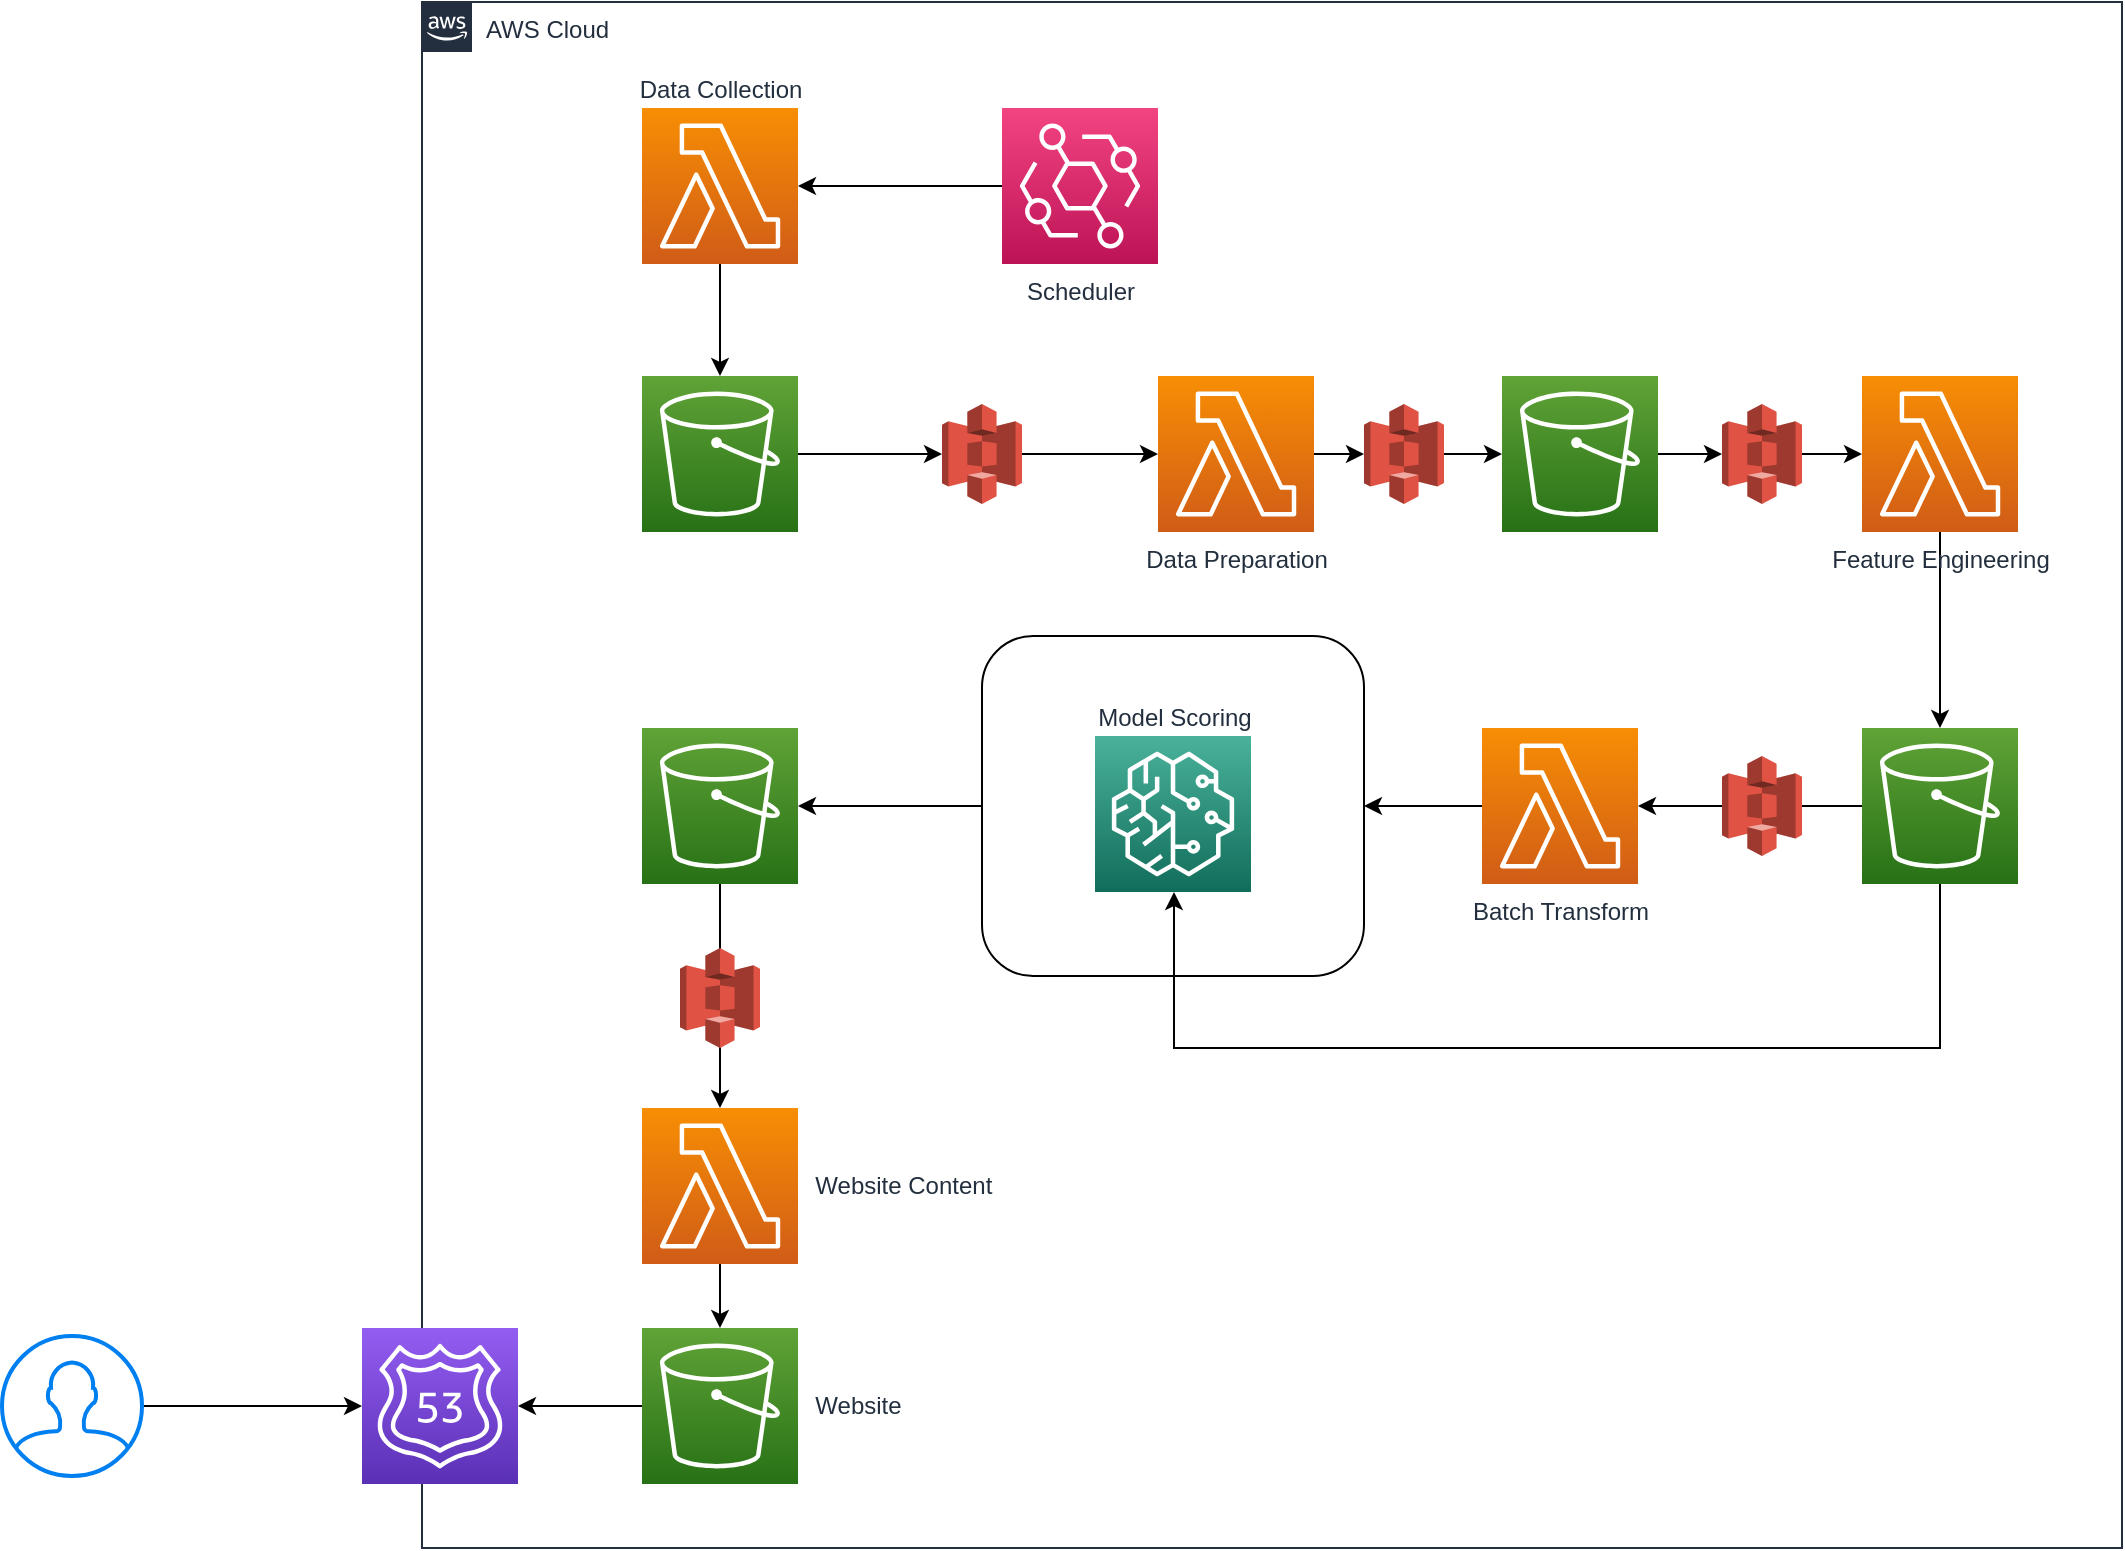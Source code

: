 <mxfile version="14.1.8" type="device" pages="2"><diagram id="AndCEtc-XkkHS8TxztBW" name="Page-1"><mxGraphModel dx="1408" dy="825" grid="0" gridSize="10" guides="1" tooltips="1" connect="1" arrows="1" fold="1" page="0" pageScale="1" pageWidth="1169" pageHeight="827" math="0" shadow="0"><root><mxCell id="0"/><mxCell id="1" parent="0"/><mxCell id="-f6N1EhabMwYXkm61mw2-30" style="edgeStyle=orthogonalEdgeStyle;rounded=0;orthogonalLoop=1;jettySize=auto;html=1;" parent="1" source="-f6N1EhabMwYXkm61mw2-20" target="-f6N1EhabMwYXkm61mw2-29" edge="1"><mxGeometry relative="1" as="geometry"/></mxCell><mxCell id="-f6N1EhabMwYXkm61mw2-20" value="" style="rounded=1;whiteSpace=wrap;html=1;fillColor=none;" parent="1" vertex="1"><mxGeometry x="580" y="354" width="191" height="170" as="geometry"/></mxCell><mxCell id="-f6N1EhabMwYXkm61mw2-5" style="edgeStyle=orthogonalEdgeStyle;rounded=0;orthogonalLoop=1;jettySize=auto;html=1;" parent="1" source="-f6N1EhabMwYXkm61mw2-1" target="-f6N1EhabMwYXkm61mw2-4" edge="1"><mxGeometry relative="1" as="geometry"/></mxCell><mxCell id="-f6N1EhabMwYXkm61mw2-1" value="Data Collection" style="outlineConnect=0;fontColor=#232F3E;gradientColor=#F78E04;gradientDirection=north;fillColor=#D05C17;strokeColor=#ffffff;dashed=0;verticalLabelPosition=top;verticalAlign=bottom;align=center;html=1;fontSize=12;fontStyle=0;aspect=fixed;shape=mxgraph.aws4.resourceIcon;resIcon=mxgraph.aws4.lambda;labelPosition=center;" parent="1" vertex="1"><mxGeometry x="410" y="90" width="78" height="78" as="geometry"/></mxCell><mxCell id="-f6N1EhabMwYXkm61mw2-3" style="edgeStyle=orthogonalEdgeStyle;rounded=0;orthogonalLoop=1;jettySize=auto;html=1;" parent="1" source="-f6N1EhabMwYXkm61mw2-2" target="-f6N1EhabMwYXkm61mw2-1" edge="1"><mxGeometry relative="1" as="geometry"/></mxCell><mxCell id="-f6N1EhabMwYXkm61mw2-2" value="Scheduler" style="outlineConnect=0;fontColor=#232F3E;gradientColor=#F34482;gradientDirection=north;fillColor=#BC1356;strokeColor=#ffffff;dashed=0;verticalLabelPosition=bottom;verticalAlign=top;align=center;html=1;fontSize=12;fontStyle=0;aspect=fixed;shape=mxgraph.aws4.resourceIcon;resIcon=mxgraph.aws4.eventbridge;" parent="1" vertex="1"><mxGeometry x="590" y="90" width="78" height="78" as="geometry"/></mxCell><mxCell id="-f6N1EhabMwYXkm61mw2-8" style="edgeStyle=orthogonalEdgeStyle;rounded=0;orthogonalLoop=1;jettySize=auto;html=1;entryX=0;entryY=0.5;entryDx=0;entryDy=0;entryPerimeter=0;" parent="1" source="-f6N1EhabMwYXkm61mw2-4" target="-f6N1EhabMwYXkm61mw2-7" edge="1"><mxGeometry relative="1" as="geometry"/></mxCell><mxCell id="-f6N1EhabMwYXkm61mw2-4" value="" style="outlineConnect=0;fontColor=#232F3E;gradientColor=#60A337;gradientDirection=north;fillColor=#277116;strokeColor=#ffffff;dashed=0;verticalLabelPosition=bottom;verticalAlign=top;align=center;html=1;fontSize=12;fontStyle=0;aspect=fixed;shape=mxgraph.aws4.resourceIcon;resIcon=mxgraph.aws4.s3;" parent="1" vertex="1"><mxGeometry x="410" y="224" width="78" height="78" as="geometry"/></mxCell><mxCell id="-f6N1EhabMwYXkm61mw2-11" style="edgeStyle=orthogonalEdgeStyle;rounded=0;orthogonalLoop=1;jettySize=auto;html=1;" parent="1" source="-f6N1EhabMwYXkm61mw2-21" target="-f6N1EhabMwYXkm61mw2-10" edge="1"><mxGeometry relative="1" as="geometry"/></mxCell><mxCell id="-f6N1EhabMwYXkm61mw2-6" value="Data Preparation" style="outlineConnect=0;fontColor=#232F3E;gradientColor=#F78E04;gradientDirection=north;fillColor=#D05C17;strokeColor=#ffffff;dashed=0;verticalLabelPosition=bottom;verticalAlign=top;align=center;html=1;fontSize=12;fontStyle=0;aspect=fixed;shape=mxgraph.aws4.resourceIcon;resIcon=mxgraph.aws4.lambda;" parent="1" vertex="1"><mxGeometry x="668" y="224" width="78" height="78" as="geometry"/></mxCell><mxCell id="-f6N1EhabMwYXkm61mw2-9" style="edgeStyle=orthogonalEdgeStyle;rounded=0;orthogonalLoop=1;jettySize=auto;html=1;" parent="1" source="-f6N1EhabMwYXkm61mw2-7" target="-f6N1EhabMwYXkm61mw2-6" edge="1"><mxGeometry relative="1" as="geometry"/></mxCell><mxCell id="-f6N1EhabMwYXkm61mw2-7" value="" style="outlineConnect=0;dashed=0;verticalLabelPosition=bottom;verticalAlign=top;align=center;html=1;shape=mxgraph.aws3.s3;fillColor=#E05243;gradientColor=none;" parent="1" vertex="1"><mxGeometry x="560" y="238" width="40" height="50" as="geometry"/></mxCell><mxCell id="-f6N1EhabMwYXkm61mw2-13" style="edgeStyle=orthogonalEdgeStyle;rounded=0;orthogonalLoop=1;jettySize=auto;html=1;" parent="1" source="-f6N1EhabMwYXkm61mw2-23" target="-f6N1EhabMwYXkm61mw2-12" edge="1"><mxGeometry relative="1" as="geometry"/></mxCell><mxCell id="-f6N1EhabMwYXkm61mw2-10" value="" style="outlineConnect=0;fontColor=#232F3E;gradientColor=#60A337;gradientDirection=north;fillColor=#277116;strokeColor=#ffffff;dashed=0;verticalLabelPosition=bottom;verticalAlign=top;align=center;html=1;fontSize=12;fontStyle=0;aspect=fixed;shape=mxgraph.aws4.resourceIcon;resIcon=mxgraph.aws4.s3;" parent="1" vertex="1"><mxGeometry x="840" y="224" width="78" height="78" as="geometry"/></mxCell><mxCell id="-f6N1EhabMwYXkm61mw2-15" style="edgeStyle=orthogonalEdgeStyle;rounded=0;orthogonalLoop=1;jettySize=auto;html=1;" parent="1" source="-f6N1EhabMwYXkm61mw2-12" target="-f6N1EhabMwYXkm61mw2-14" edge="1"><mxGeometry relative="1" as="geometry"/></mxCell><mxCell id="-f6N1EhabMwYXkm61mw2-12" value="Feature Engineering" style="outlineConnect=0;fontColor=#232F3E;gradientColor=#F78E04;gradientDirection=north;fillColor=#D05C17;strokeColor=#ffffff;dashed=0;verticalLabelPosition=bottom;verticalAlign=top;align=center;html=1;fontSize=12;fontStyle=0;aspect=fixed;shape=mxgraph.aws4.resourceIcon;resIcon=mxgraph.aws4.lambda;" parent="1" vertex="1"><mxGeometry x="1020" y="224" width="78" height="78" as="geometry"/></mxCell><mxCell id="-f6N1EhabMwYXkm61mw2-17" style="edgeStyle=orthogonalEdgeStyle;rounded=0;orthogonalLoop=1;jettySize=auto;html=1;" parent="1" source="-f6N1EhabMwYXkm61mw2-14" target="-f6N1EhabMwYXkm61mw2-16" edge="1"><mxGeometry relative="1" as="geometry"/></mxCell><mxCell id="-f6N1EhabMwYXkm61mw2-28" style="edgeStyle=orthogonalEdgeStyle;rounded=0;orthogonalLoop=1;jettySize=auto;html=1;" parent="1" source="-f6N1EhabMwYXkm61mw2-14" target="-f6N1EhabMwYXkm61mw2-18" edge="1"><mxGeometry relative="1" as="geometry"><Array as="points"><mxPoint x="1059" y="560"/><mxPoint x="676" y="560"/></Array></mxGeometry></mxCell><mxCell id="-f6N1EhabMwYXkm61mw2-14" value="" style="outlineConnect=0;fontColor=#232F3E;gradientColor=#60A337;gradientDirection=north;fillColor=#277116;strokeColor=#ffffff;dashed=0;verticalLabelPosition=bottom;verticalAlign=top;align=center;html=1;fontSize=12;fontStyle=0;aspect=fixed;shape=mxgraph.aws4.resourceIcon;resIcon=mxgraph.aws4.s3;" parent="1" vertex="1"><mxGeometry x="1020" y="400" width="78" height="78" as="geometry"/></mxCell><mxCell id="-f6N1EhabMwYXkm61mw2-26" style="edgeStyle=orthogonalEdgeStyle;rounded=0;orthogonalLoop=1;jettySize=auto;html=1;entryX=1;entryY=0.5;entryDx=0;entryDy=0;" parent="1" source="-f6N1EhabMwYXkm61mw2-16" target="-f6N1EhabMwYXkm61mw2-20" edge="1"><mxGeometry relative="1" as="geometry"/></mxCell><mxCell id="-f6N1EhabMwYXkm61mw2-16" value="Batch Transform" style="outlineConnect=0;fontColor=#232F3E;gradientColor=#F78E04;gradientDirection=north;fillColor=#D05C17;strokeColor=#ffffff;dashed=0;verticalLabelPosition=bottom;verticalAlign=top;align=center;html=1;fontSize=12;fontStyle=0;aspect=fixed;shape=mxgraph.aws4.resourceIcon;resIcon=mxgraph.aws4.lambda;" parent="1" vertex="1"><mxGeometry x="830" y="400" width="78" height="78" as="geometry"/></mxCell><mxCell id="-f6N1EhabMwYXkm61mw2-18" value="Model Scoring" style="outlineConnect=0;fontColor=#232F3E;gradientColor=#4AB29A;gradientDirection=north;fillColor=#116D5B;strokeColor=#ffffff;dashed=0;verticalLabelPosition=top;verticalAlign=bottom;align=center;html=1;fontSize=12;fontStyle=0;aspect=fixed;shape=mxgraph.aws4.resourceIcon;resIcon=mxgraph.aws4.sagemaker;labelPosition=center;" parent="1" vertex="1"><mxGeometry x="636.5" y="404" width="78" height="78" as="geometry"/></mxCell><mxCell id="-f6N1EhabMwYXkm61mw2-21" value="" style="outlineConnect=0;dashed=0;verticalLabelPosition=bottom;verticalAlign=top;align=center;html=1;shape=mxgraph.aws3.s3;fillColor=#E05243;gradientColor=none;" parent="1" vertex="1"><mxGeometry x="771" y="238" width="40" height="50" as="geometry"/></mxCell><mxCell id="-f6N1EhabMwYXkm61mw2-22" style="edgeStyle=orthogonalEdgeStyle;rounded=0;orthogonalLoop=1;jettySize=auto;html=1;" parent="1" source="-f6N1EhabMwYXkm61mw2-6" target="-f6N1EhabMwYXkm61mw2-21" edge="1"><mxGeometry relative="1" as="geometry"><mxPoint x="746" y="263" as="sourcePoint"/><mxPoint x="840" y="263" as="targetPoint"/></mxGeometry></mxCell><mxCell id="-f6N1EhabMwYXkm61mw2-23" value="" style="outlineConnect=0;dashed=0;verticalLabelPosition=bottom;verticalAlign=top;align=center;html=1;shape=mxgraph.aws3.s3;fillColor=#E05243;gradientColor=none;" parent="1" vertex="1"><mxGeometry x="950" y="238" width="40" height="50" as="geometry"/></mxCell><mxCell id="-f6N1EhabMwYXkm61mw2-24" style="edgeStyle=orthogonalEdgeStyle;rounded=0;orthogonalLoop=1;jettySize=auto;html=1;" parent="1" source="-f6N1EhabMwYXkm61mw2-10" target="-f6N1EhabMwYXkm61mw2-23" edge="1"><mxGeometry relative="1" as="geometry"><mxPoint x="918" y="263" as="sourcePoint"/><mxPoint x="1020" y="263" as="targetPoint"/></mxGeometry></mxCell><mxCell id="-f6N1EhabMwYXkm61mw2-25" value="" style="outlineConnect=0;dashed=0;verticalLabelPosition=bottom;verticalAlign=top;align=center;html=1;shape=mxgraph.aws3.s3;fillColor=#E05243;gradientColor=none;" parent="1" vertex="1"><mxGeometry x="950" y="414" width="40" height="50" as="geometry"/></mxCell><mxCell id="-f6N1EhabMwYXkm61mw2-32" style="edgeStyle=orthogonalEdgeStyle;rounded=0;orthogonalLoop=1;jettySize=auto;html=1;" parent="1" source="-f6N1EhabMwYXkm61mw2-29" target="-f6N1EhabMwYXkm61mw2-31" edge="1"><mxGeometry relative="1" as="geometry"/></mxCell><mxCell id="-f6N1EhabMwYXkm61mw2-29" value="" style="outlineConnect=0;fontColor=#232F3E;gradientColor=#60A337;gradientDirection=north;fillColor=#277116;strokeColor=#ffffff;dashed=0;verticalLabelPosition=bottom;verticalAlign=top;align=center;html=1;fontSize=12;fontStyle=0;aspect=fixed;shape=mxgraph.aws4.resourceIcon;resIcon=mxgraph.aws4.s3;" parent="1" vertex="1"><mxGeometry x="410" y="400" width="78" height="78" as="geometry"/></mxCell><mxCell id="-f6N1EhabMwYXkm61mw2-34" style="edgeStyle=orthogonalEdgeStyle;rounded=0;orthogonalLoop=1;jettySize=auto;html=1;" parent="1" source="-f6N1EhabMwYXkm61mw2-31" target="-f6N1EhabMwYXkm61mw2-33" edge="1"><mxGeometry relative="1" as="geometry"/></mxCell><mxCell id="-f6N1EhabMwYXkm61mw2-31" value="&amp;nbsp; Website Content" style="outlineConnect=0;fontColor=#232F3E;gradientColor=#F78E04;gradientDirection=north;fillColor=#D05C17;strokeColor=#ffffff;dashed=0;verticalLabelPosition=middle;verticalAlign=middle;align=left;html=1;fontSize=12;fontStyle=0;aspect=fixed;shape=mxgraph.aws4.resourceIcon;resIcon=mxgraph.aws4.lambda;labelPosition=right;" parent="1" vertex="1"><mxGeometry x="410" y="590" width="78" height="78" as="geometry"/></mxCell><mxCell id="-f6N1EhabMwYXkm61mw2-37" style="edgeStyle=orthogonalEdgeStyle;rounded=0;orthogonalLoop=1;jettySize=auto;html=1;" parent="1" source="-f6N1EhabMwYXkm61mw2-33" target="-f6N1EhabMwYXkm61mw2-36" edge="1"><mxGeometry relative="1" as="geometry"/></mxCell><mxCell id="-f6N1EhabMwYXkm61mw2-33" value="&amp;nbsp; Website" style="outlineConnect=0;fontColor=#232F3E;gradientColor=#60A337;gradientDirection=north;fillColor=#277116;strokeColor=#ffffff;dashed=0;verticalLabelPosition=middle;verticalAlign=middle;align=left;html=1;fontSize=12;fontStyle=0;aspect=fixed;shape=mxgraph.aws4.resourceIcon;resIcon=mxgraph.aws4.s3;labelPosition=right;" parent="1" vertex="1"><mxGeometry x="410" y="700" width="78" height="78" as="geometry"/></mxCell><mxCell id="-f6N1EhabMwYXkm61mw2-35" value="" style="outlineConnect=0;dashed=0;verticalLabelPosition=bottom;verticalAlign=top;align=center;html=1;shape=mxgraph.aws3.s3;fillColor=#E05243;gradientColor=none;" parent="1" vertex="1"><mxGeometry x="429" y="510" width="40" height="50" as="geometry"/></mxCell><mxCell id="-f6N1EhabMwYXkm61mw2-38" value="AWS Cloud" style="points=[[0,0],[0.25,0],[0.5,0],[0.75,0],[1,0],[1,0.25],[1,0.5],[1,0.75],[1,1],[0.75,1],[0.5,1],[0.25,1],[0,1],[0,0.75],[0,0.5],[0,0.25]];outlineConnect=0;gradientColor=none;html=1;whiteSpace=wrap;fontSize=12;fontStyle=0;shape=mxgraph.aws4.group;grIcon=mxgraph.aws4.group_aws_cloud_alt;strokeColor=#232F3E;fillColor=none;verticalAlign=top;align=left;spacingLeft=30;fontColor=#232F3E;dashed=0;" parent="1" vertex="1"><mxGeometry x="300" y="37" width="850" height="773" as="geometry"/></mxCell><mxCell id="-f6N1EhabMwYXkm61mw2-36" value="" style="outlineConnect=0;fontColor=#232F3E;gradientColor=#945DF2;gradientDirection=north;fillColor=#5A30B5;strokeColor=#ffffff;dashed=0;verticalLabelPosition=bottom;verticalAlign=top;align=center;html=1;fontSize=12;fontStyle=0;aspect=fixed;shape=mxgraph.aws4.resourceIcon;resIcon=mxgraph.aws4.route_53;" parent="1" vertex="1"><mxGeometry x="270" y="700" width="78" height="78" as="geometry"/></mxCell><mxCell id="-f6N1EhabMwYXkm61mw2-40" style="edgeStyle=orthogonalEdgeStyle;rounded=0;orthogonalLoop=1;jettySize=auto;html=1;" parent="1" source="-f6N1EhabMwYXkm61mw2-39" target="-f6N1EhabMwYXkm61mw2-36" edge="1"><mxGeometry relative="1" as="geometry"/></mxCell><mxCell id="-f6N1EhabMwYXkm61mw2-39" value="" style="html=1;verticalLabelPosition=bottom;align=center;labelBackgroundColor=#ffffff;verticalAlign=top;strokeWidth=2;strokeColor=#0080F0;shadow=0;dashed=0;shape=mxgraph.ios7.icons.user;fillColor=none;" parent="1" vertex="1"><mxGeometry x="90" y="704" width="70" height="70" as="geometry"/></mxCell></root></mxGraphModel></diagram><diagram id="xqrAYjUb793Ujj65qhbk" name="Page-2"><mxGraphModel dx="1656" dy="971" grid="0" gridSize="10" guides="1" tooltips="1" connect="1" arrows="1" fold="1" page="0" pageScale="1" pageWidth="1169" pageHeight="827" math="0" shadow="0"><root><mxCell id="C5DSkljndqpFyrGKBLaX-0"/><mxCell id="C5DSkljndqpFyrGKBLaX-1" parent="C5DSkljndqpFyrGKBLaX-0"/><mxCell id="C5DSkljndqpFyrGKBLaX-4" style="edgeStyle=orthogonalEdgeStyle;rounded=0;orthogonalLoop=1;jettySize=auto;html=1;fontSize=19;exitX=0.5;exitY=0;exitDx=0;exitDy=0;" edge="1" parent="C5DSkljndqpFyrGKBLaX-1" source="C5DSkljndqpFyrGKBLaX-6" target="C5DSkljndqpFyrGKBLaX-3"><mxGeometry relative="1" as="geometry"><mxPoint x="555" y="400" as="sourcePoint"/></mxGeometry></mxCell><mxCell id="C5DSkljndqpFyrGKBLaX-3" value="dropout" style="rounded=1;whiteSpace=wrap;html=1;fontSize=19;" vertex="1" parent="C5DSkljndqpFyrGKBLaX-1"><mxGeometry x="395" y="260" width="120" height="60" as="geometry"/></mxCell><mxCell id="C5DSkljndqpFyrGKBLaX-5" value="lstm" style="rounded=1;whiteSpace=wrap;html=1;fontSize=19;" vertex="1" parent="C5DSkljndqpFyrGKBLaX-1"><mxGeometry x="595" y="380" width="120" height="60" as="geometry"/></mxCell><mxCell id="C5DSkljndqpFyrGKBLaX-6" value="f1" style="rounded=1;whiteSpace=wrap;html=1;fontSize=19;" vertex="1" parent="C5DSkljndqpFyrGKBLaX-1"><mxGeometry x="395" y="380" width="120" height="60" as="geometry"/></mxCell><mxCell id="C5DSkljndqpFyrGKBLaX-82" style="edgeStyle=orthogonalEdgeStyle;rounded=0;orthogonalLoop=1;jettySize=auto;html=1;entryX=0.462;entryY=1;entryDx=0;entryDy=0;entryPerimeter=0;fontSize=10;" edge="1" parent="C5DSkljndqpFyrGKBLaX-1" source="C5DSkljndqpFyrGKBLaX-7" target="C5DSkljndqpFyrGKBLaX-77"><mxGeometry relative="1" as="geometry"/></mxCell><mxCell id="C5DSkljndqpFyrGKBLaX-7" value="f2" style="rounded=1;whiteSpace=wrap;html=1;fontSize=19;" vertex="1" parent="C5DSkljndqpFyrGKBLaX-1"><mxGeometry x="595" y="150" width="120" height="60" as="geometry"/></mxCell><mxCell id="C5DSkljndqpFyrGKBLaX-8" value="" style="endArrow=classic;html=1;fontSize=19;exitX=0.5;exitY=0;exitDx=0;exitDy=0;entryX=0.33;entryY=1.002;entryDx=0;entryDy=0;entryPerimeter=0;" edge="1" parent="C5DSkljndqpFyrGKBLaX-1" source="C5DSkljndqpFyrGKBLaX-3" target="C5DSkljndqpFyrGKBLaX-7"><mxGeometry width="50" height="50" relative="1" as="geometry"><mxPoint x="470" y="260" as="sourcePoint"/><mxPoint x="520" y="210" as="targetPoint"/></mxGeometry></mxCell><mxCell id="C5DSkljndqpFyrGKBLaX-9" value="" style="endArrow=classic;html=1;fontSize=19;exitX=0.5;exitY=0;exitDx=0;exitDy=0;entryX=0.5;entryY=1;entryDx=0;entryDy=0;" edge="1" parent="C5DSkljndqpFyrGKBLaX-1" source="C5DSkljndqpFyrGKBLaX-5" target="C5DSkljndqpFyrGKBLaX-7"><mxGeometry width="50" height="50" relative="1" as="geometry"><mxPoint x="480" y="290" as="sourcePoint"/><mxPoint x="600" y="170" as="targetPoint"/></mxGeometry></mxCell><mxCell id="C5DSkljndqpFyrGKBLaX-10" value="weekday&lt;br style=&quot;font-size: 10px;&quot;&gt;variables" style="shape=table;html=1;whiteSpace=wrap;startSize=30;container=1;collapsible=0;childLayout=tableLayout;fontStyle=0;align=center;fontSize=10;" vertex="1" parent="C5DSkljndqpFyrGKBLaX-1"><mxGeometry x="790" y="400" width="130" height="100" as="geometry"/></mxCell><mxCell id="C5DSkljndqpFyrGKBLaX-11" value="" style="shape=partialRectangle;html=1;whiteSpace=wrap;collapsible=0;dropTarget=0;pointerEvents=0;fillColor=none;top=0;left=0;bottom=0;right=0;points=[[0,0.5],[1,0.5]];portConstraint=eastwest;" vertex="1" parent="C5DSkljndqpFyrGKBLaX-10"><mxGeometry y="30" width="130" height="23" as="geometry"/></mxCell><mxCell id="C5DSkljndqpFyrGKBLaX-12" value="" style="shape=partialRectangle;html=1;whiteSpace=wrap;connectable=0;fillColor=none;top=0;left=0;bottom=0;right=0;overflow=hidden;" vertex="1" parent="C5DSkljndqpFyrGKBLaX-11"><mxGeometry width="43" height="23" as="geometry"/></mxCell><mxCell id="C5DSkljndqpFyrGKBLaX-13" value="" style="shape=partialRectangle;html=1;whiteSpace=wrap;connectable=0;fillColor=none;top=0;left=0;bottom=0;right=0;overflow=hidden;" vertex="1" parent="C5DSkljndqpFyrGKBLaX-11"><mxGeometry x="43" width="44" height="23" as="geometry"/></mxCell><mxCell id="C5DSkljndqpFyrGKBLaX-14" value="" style="shape=partialRectangle;html=1;whiteSpace=wrap;connectable=0;fillColor=none;top=0;left=0;bottom=0;right=0;overflow=hidden;" vertex="1" parent="C5DSkljndqpFyrGKBLaX-11"><mxGeometry x="87" width="43" height="23" as="geometry"/></mxCell><mxCell id="C5DSkljndqpFyrGKBLaX-15" value="" style="shape=partialRectangle;html=1;whiteSpace=wrap;collapsible=0;dropTarget=0;pointerEvents=0;fillColor=none;top=0;left=0;bottom=0;right=0;points=[[0,0.5],[1,0.5]];portConstraint=eastwest;" vertex="1" parent="C5DSkljndqpFyrGKBLaX-10"><mxGeometry y="53" width="130" height="24" as="geometry"/></mxCell><mxCell id="C5DSkljndqpFyrGKBLaX-16" value="" style="shape=partialRectangle;html=1;whiteSpace=wrap;connectable=0;fillColor=none;top=0;left=0;bottom=0;right=0;overflow=hidden;" vertex="1" parent="C5DSkljndqpFyrGKBLaX-15"><mxGeometry width="43" height="24" as="geometry"/></mxCell><mxCell id="C5DSkljndqpFyrGKBLaX-17" value="" style="shape=partialRectangle;html=1;whiteSpace=wrap;connectable=0;fillColor=none;top=0;left=0;bottom=0;right=0;overflow=hidden;" vertex="1" parent="C5DSkljndqpFyrGKBLaX-15"><mxGeometry x="43" width="44" height="24" as="geometry"/></mxCell><mxCell id="C5DSkljndqpFyrGKBLaX-18" value="" style="shape=partialRectangle;html=1;whiteSpace=wrap;connectable=0;fillColor=none;top=0;left=0;bottom=0;right=0;overflow=hidden;" vertex="1" parent="C5DSkljndqpFyrGKBLaX-15"><mxGeometry x="87" width="43" height="24" as="geometry"/></mxCell><mxCell id="C5DSkljndqpFyrGKBLaX-19" value="" style="shape=partialRectangle;html=1;whiteSpace=wrap;collapsible=0;dropTarget=0;pointerEvents=0;fillColor=none;top=0;left=0;bottom=0;right=0;points=[[0,0.5],[1,0.5]];portConstraint=eastwest;" vertex="1" parent="C5DSkljndqpFyrGKBLaX-10"><mxGeometry y="77" width="130" height="23" as="geometry"/></mxCell><mxCell id="C5DSkljndqpFyrGKBLaX-20" value="" style="shape=partialRectangle;html=1;whiteSpace=wrap;connectable=0;fillColor=none;top=0;left=0;bottom=0;right=0;overflow=hidden;" vertex="1" parent="C5DSkljndqpFyrGKBLaX-19"><mxGeometry width="43" height="23" as="geometry"/></mxCell><mxCell id="C5DSkljndqpFyrGKBLaX-21" value="" style="shape=partialRectangle;html=1;whiteSpace=wrap;connectable=0;fillColor=none;top=0;left=0;bottom=0;right=0;overflow=hidden;" vertex="1" parent="C5DSkljndqpFyrGKBLaX-19"><mxGeometry x="43" width="44" height="23" as="geometry"/></mxCell><mxCell id="C5DSkljndqpFyrGKBLaX-22" value="" style="shape=partialRectangle;html=1;whiteSpace=wrap;connectable=0;fillColor=none;top=0;left=0;bottom=0;right=0;overflow=hidden;" vertex="1" parent="C5DSkljndqpFyrGKBLaX-19"><mxGeometry x="87" width="43" height="23" as="geometry"/></mxCell><mxCell id="C5DSkljndqpFyrGKBLaX-23" value="" style="endArrow=classic;html=1;fontSize=19;exitX=0.5;exitY=0;exitDx=0;exitDy=0;entryX=0.75;entryY=1;entryDx=0;entryDy=0;" edge="1" parent="C5DSkljndqpFyrGKBLaX-1" source="C5DSkljndqpFyrGKBLaX-10" target="C5DSkljndqpFyrGKBLaX-7"><mxGeometry width="50" height="50" relative="1" as="geometry"><mxPoint x="780" y="390" as="sourcePoint"/><mxPoint x="710" y="150" as="targetPoint"/></mxGeometry></mxCell><mxCell id="C5DSkljndqpFyrGKBLaX-37" style="edgeStyle=orthogonalEdgeStyle;rounded=0;orthogonalLoop=1;jettySize=auto;html=1;fontSize=10;" edge="1" parent="C5DSkljndqpFyrGKBLaX-1" source="C5DSkljndqpFyrGKBLaX-24" target="C5DSkljndqpFyrGKBLaX-6"><mxGeometry relative="1" as="geometry"/></mxCell><mxCell id="C5DSkljndqpFyrGKBLaX-24" value="target lags" style="shape=table;html=1;whiteSpace=wrap;startSize=30;container=1;collapsible=0;childLayout=tableLayout;fontStyle=0;align=center;fontSize=10;" vertex="1" parent="C5DSkljndqpFyrGKBLaX-1"><mxGeometry x="390" y="500" width="130" height="100" as="geometry"/></mxCell><mxCell id="C5DSkljndqpFyrGKBLaX-25" value="" style="shape=partialRectangle;html=1;whiteSpace=wrap;collapsible=0;dropTarget=0;pointerEvents=0;fillColor=none;top=0;left=0;bottom=0;right=0;points=[[0,0.5],[1,0.5]];portConstraint=eastwest;" vertex="1" parent="C5DSkljndqpFyrGKBLaX-24"><mxGeometry y="30" width="130" height="23" as="geometry"/></mxCell><mxCell id="C5DSkljndqpFyrGKBLaX-26" value="" style="shape=partialRectangle;html=1;whiteSpace=wrap;connectable=0;fillColor=none;top=0;left=0;bottom=0;right=0;overflow=hidden;" vertex="1" parent="C5DSkljndqpFyrGKBLaX-25"><mxGeometry width="43" height="23" as="geometry"/></mxCell><mxCell id="C5DSkljndqpFyrGKBLaX-27" value="" style="shape=partialRectangle;html=1;whiteSpace=wrap;connectable=0;fillColor=none;top=0;left=0;bottom=0;right=0;overflow=hidden;" vertex="1" parent="C5DSkljndqpFyrGKBLaX-25"><mxGeometry x="43" width="44" height="23" as="geometry"/></mxCell><mxCell id="C5DSkljndqpFyrGKBLaX-28" value="" style="shape=partialRectangle;html=1;whiteSpace=wrap;connectable=0;fillColor=none;top=0;left=0;bottom=0;right=0;overflow=hidden;" vertex="1" parent="C5DSkljndqpFyrGKBLaX-25"><mxGeometry x="87" width="43" height="23" as="geometry"/></mxCell><mxCell id="C5DSkljndqpFyrGKBLaX-29" value="" style="shape=partialRectangle;html=1;whiteSpace=wrap;collapsible=0;dropTarget=0;pointerEvents=0;fillColor=none;top=0;left=0;bottom=0;right=0;points=[[0,0.5],[1,0.5]];portConstraint=eastwest;" vertex="1" parent="C5DSkljndqpFyrGKBLaX-24"><mxGeometry y="53" width="130" height="24" as="geometry"/></mxCell><mxCell id="C5DSkljndqpFyrGKBLaX-30" value="" style="shape=partialRectangle;html=1;whiteSpace=wrap;connectable=0;fillColor=none;top=0;left=0;bottom=0;right=0;overflow=hidden;" vertex="1" parent="C5DSkljndqpFyrGKBLaX-29"><mxGeometry width="43" height="24" as="geometry"/></mxCell><mxCell id="C5DSkljndqpFyrGKBLaX-31" value="" style="shape=partialRectangle;html=1;whiteSpace=wrap;connectable=0;fillColor=none;top=0;left=0;bottom=0;right=0;overflow=hidden;" vertex="1" parent="C5DSkljndqpFyrGKBLaX-29"><mxGeometry x="43" width="44" height="24" as="geometry"/></mxCell><mxCell id="C5DSkljndqpFyrGKBLaX-32" value="" style="shape=partialRectangle;html=1;whiteSpace=wrap;connectable=0;fillColor=none;top=0;left=0;bottom=0;right=0;overflow=hidden;" vertex="1" parent="C5DSkljndqpFyrGKBLaX-29"><mxGeometry x="87" width="43" height="24" as="geometry"/></mxCell><mxCell id="C5DSkljndqpFyrGKBLaX-33" value="" style="shape=partialRectangle;html=1;whiteSpace=wrap;collapsible=0;dropTarget=0;pointerEvents=0;fillColor=none;top=0;left=0;bottom=0;right=0;points=[[0,0.5],[1,0.5]];portConstraint=eastwest;" vertex="1" parent="C5DSkljndqpFyrGKBLaX-24"><mxGeometry y="77" width="130" height="23" as="geometry"/></mxCell><mxCell id="C5DSkljndqpFyrGKBLaX-34" value="" style="shape=partialRectangle;html=1;whiteSpace=wrap;connectable=0;fillColor=none;top=0;left=0;bottom=0;right=0;overflow=hidden;" vertex="1" parent="C5DSkljndqpFyrGKBLaX-33"><mxGeometry width="43" height="23" as="geometry"/></mxCell><mxCell id="C5DSkljndqpFyrGKBLaX-35" value="" style="shape=partialRectangle;html=1;whiteSpace=wrap;connectable=0;fillColor=none;top=0;left=0;bottom=0;right=0;overflow=hidden;" vertex="1" parent="C5DSkljndqpFyrGKBLaX-33"><mxGeometry x="43" width="44" height="23" as="geometry"/></mxCell><mxCell id="C5DSkljndqpFyrGKBLaX-36" value="" style="shape=partialRectangle;html=1;whiteSpace=wrap;connectable=0;fillColor=none;top=0;left=0;bottom=0;right=0;overflow=hidden;" vertex="1" parent="C5DSkljndqpFyrGKBLaX-33"><mxGeometry x="87" width="43" height="23" as="geometry"/></mxCell><mxCell id="C5DSkljndqpFyrGKBLaX-51" style="edgeStyle=orthogonalEdgeStyle;rounded=0;orthogonalLoop=1;jettySize=auto;html=1;fontSize=10;" edge="1" parent="C5DSkljndqpFyrGKBLaX-1" source="C5DSkljndqpFyrGKBLaX-38" target="C5DSkljndqpFyrGKBLaX-5"><mxGeometry relative="1" as="geometry"/></mxCell><mxCell id="C5DSkljndqpFyrGKBLaX-38" value="delta sign variables" style="shape=table;html=1;whiteSpace=wrap;startSize=30;container=1;collapsible=0;childLayout=tableLayout;fontStyle=0;align=center;fontSize=10;" vertex="1" parent="C5DSkljndqpFyrGKBLaX-1"><mxGeometry x="590" y="500" width="130" height="100" as="geometry"/></mxCell><mxCell id="C5DSkljndqpFyrGKBLaX-39" value="" style="shape=partialRectangle;html=1;whiteSpace=wrap;collapsible=0;dropTarget=0;pointerEvents=0;fillColor=none;top=0;left=0;bottom=0;right=0;points=[[0,0.5],[1,0.5]];portConstraint=eastwest;" vertex="1" parent="C5DSkljndqpFyrGKBLaX-38"><mxGeometry y="30" width="130" height="23" as="geometry"/></mxCell><mxCell id="C5DSkljndqpFyrGKBLaX-40" value="" style="shape=partialRectangle;html=1;whiteSpace=wrap;connectable=0;fillColor=none;top=0;left=0;bottom=0;right=0;overflow=hidden;" vertex="1" parent="C5DSkljndqpFyrGKBLaX-39"><mxGeometry width="43" height="23" as="geometry"/></mxCell><mxCell id="C5DSkljndqpFyrGKBLaX-41" value="" style="shape=partialRectangle;html=1;whiteSpace=wrap;connectable=0;fillColor=none;top=0;left=0;bottom=0;right=0;overflow=hidden;" vertex="1" parent="C5DSkljndqpFyrGKBLaX-39"><mxGeometry x="43" width="44" height="23" as="geometry"/></mxCell><mxCell id="C5DSkljndqpFyrGKBLaX-42" value="" style="shape=partialRectangle;html=1;whiteSpace=wrap;connectable=0;fillColor=none;top=0;left=0;bottom=0;right=0;overflow=hidden;" vertex="1" parent="C5DSkljndqpFyrGKBLaX-39"><mxGeometry x="87" width="43" height="23" as="geometry"/></mxCell><mxCell id="C5DSkljndqpFyrGKBLaX-43" value="" style="shape=partialRectangle;html=1;whiteSpace=wrap;collapsible=0;dropTarget=0;pointerEvents=0;fillColor=none;top=0;left=0;bottom=0;right=0;points=[[0,0.5],[1,0.5]];portConstraint=eastwest;" vertex="1" parent="C5DSkljndqpFyrGKBLaX-38"><mxGeometry y="53" width="130" height="24" as="geometry"/></mxCell><mxCell id="C5DSkljndqpFyrGKBLaX-44" value="" style="shape=partialRectangle;html=1;whiteSpace=wrap;connectable=0;fillColor=none;top=0;left=0;bottom=0;right=0;overflow=hidden;" vertex="1" parent="C5DSkljndqpFyrGKBLaX-43"><mxGeometry width="43" height="24" as="geometry"/></mxCell><mxCell id="C5DSkljndqpFyrGKBLaX-45" value="" style="shape=partialRectangle;html=1;whiteSpace=wrap;connectable=0;fillColor=none;top=0;left=0;bottom=0;right=0;overflow=hidden;" vertex="1" parent="C5DSkljndqpFyrGKBLaX-43"><mxGeometry x="43" width="44" height="24" as="geometry"/></mxCell><mxCell id="C5DSkljndqpFyrGKBLaX-46" value="" style="shape=partialRectangle;html=1;whiteSpace=wrap;connectable=0;fillColor=none;top=0;left=0;bottom=0;right=0;overflow=hidden;" vertex="1" parent="C5DSkljndqpFyrGKBLaX-43"><mxGeometry x="87" width="43" height="24" as="geometry"/></mxCell><mxCell id="C5DSkljndqpFyrGKBLaX-47" value="" style="shape=partialRectangle;html=1;whiteSpace=wrap;collapsible=0;dropTarget=0;pointerEvents=0;fillColor=none;top=0;left=0;bottom=0;right=0;points=[[0,0.5],[1,0.5]];portConstraint=eastwest;" vertex="1" parent="C5DSkljndqpFyrGKBLaX-38"><mxGeometry y="77" width="130" height="23" as="geometry"/></mxCell><mxCell id="C5DSkljndqpFyrGKBLaX-48" value="" style="shape=partialRectangle;html=1;whiteSpace=wrap;connectable=0;fillColor=none;top=0;left=0;bottom=0;right=0;overflow=hidden;" vertex="1" parent="C5DSkljndqpFyrGKBLaX-47"><mxGeometry width="43" height="23" as="geometry"/></mxCell><mxCell id="C5DSkljndqpFyrGKBLaX-49" value="" style="shape=partialRectangle;html=1;whiteSpace=wrap;connectable=0;fillColor=none;top=0;left=0;bottom=0;right=0;overflow=hidden;" vertex="1" parent="C5DSkljndqpFyrGKBLaX-47"><mxGeometry x="43" width="44" height="23" as="geometry"/></mxCell><mxCell id="C5DSkljndqpFyrGKBLaX-50" value="" style="shape=partialRectangle;html=1;whiteSpace=wrap;connectable=0;fillColor=none;top=0;left=0;bottom=0;right=0;overflow=hidden;" vertex="1" parent="C5DSkljndqpFyrGKBLaX-47"><mxGeometry x="87" width="43" height="23" as="geometry"/></mxCell><mxCell id="C5DSkljndqpFyrGKBLaX-52" value="Feature table" style="shape=table;html=1;whiteSpace=wrap;startSize=30;container=1;collapsible=0;childLayout=tableLayout;fontStyle=0;align=center;fontSize=10;" vertex="1" parent="C5DSkljndqpFyrGKBLaX-1"><mxGeometry x="590" y="670" width="130" height="100" as="geometry"/></mxCell><mxCell id="C5DSkljndqpFyrGKBLaX-53" value="" style="shape=partialRectangle;html=1;whiteSpace=wrap;collapsible=0;dropTarget=0;pointerEvents=0;fillColor=none;top=0;left=0;bottom=0;right=0;points=[[0,0.5],[1,0.5]];portConstraint=eastwest;" vertex="1" parent="C5DSkljndqpFyrGKBLaX-52"><mxGeometry y="30" width="130" height="23" as="geometry"/></mxCell><mxCell id="C5DSkljndqpFyrGKBLaX-54" value="" style="shape=partialRectangle;html=1;whiteSpace=wrap;connectable=0;fillColor=none;top=0;left=0;bottom=0;right=0;overflow=hidden;" vertex="1" parent="C5DSkljndqpFyrGKBLaX-53"><mxGeometry width="43" height="23" as="geometry"/></mxCell><mxCell id="C5DSkljndqpFyrGKBLaX-55" value="" style="shape=partialRectangle;html=1;whiteSpace=wrap;connectable=0;fillColor=none;top=0;left=0;bottom=0;right=0;overflow=hidden;" vertex="1" parent="C5DSkljndqpFyrGKBLaX-53"><mxGeometry x="43" width="44" height="23" as="geometry"/></mxCell><mxCell id="C5DSkljndqpFyrGKBLaX-56" value="" style="shape=partialRectangle;html=1;whiteSpace=wrap;connectable=0;fillColor=none;top=0;left=0;bottom=0;right=0;overflow=hidden;" vertex="1" parent="C5DSkljndqpFyrGKBLaX-53"><mxGeometry x="87" width="43" height="23" as="geometry"/></mxCell><mxCell id="C5DSkljndqpFyrGKBLaX-57" value="" style="shape=partialRectangle;html=1;whiteSpace=wrap;collapsible=0;dropTarget=0;pointerEvents=0;fillColor=none;top=0;left=0;bottom=0;right=0;points=[[0,0.5],[1,0.5]];portConstraint=eastwest;" vertex="1" parent="C5DSkljndqpFyrGKBLaX-52"><mxGeometry y="53" width="130" height="24" as="geometry"/></mxCell><mxCell id="C5DSkljndqpFyrGKBLaX-58" value="" style="shape=partialRectangle;html=1;whiteSpace=wrap;connectable=0;fillColor=none;top=0;left=0;bottom=0;right=0;overflow=hidden;" vertex="1" parent="C5DSkljndqpFyrGKBLaX-57"><mxGeometry width="43" height="24" as="geometry"/></mxCell><mxCell id="C5DSkljndqpFyrGKBLaX-59" value="" style="shape=partialRectangle;html=1;whiteSpace=wrap;connectable=0;fillColor=none;top=0;left=0;bottom=0;right=0;overflow=hidden;" vertex="1" parent="C5DSkljndqpFyrGKBLaX-57"><mxGeometry x="43" width="44" height="24" as="geometry"/></mxCell><mxCell id="C5DSkljndqpFyrGKBLaX-60" value="" style="shape=partialRectangle;html=1;whiteSpace=wrap;connectable=0;fillColor=none;top=0;left=0;bottom=0;right=0;overflow=hidden;" vertex="1" parent="C5DSkljndqpFyrGKBLaX-57"><mxGeometry x="87" width="43" height="24" as="geometry"/></mxCell><mxCell id="C5DSkljndqpFyrGKBLaX-61" value="" style="shape=partialRectangle;html=1;whiteSpace=wrap;collapsible=0;dropTarget=0;pointerEvents=0;fillColor=none;top=0;left=0;bottom=0;right=0;points=[[0,0.5],[1,0.5]];portConstraint=eastwest;" vertex="1" parent="C5DSkljndqpFyrGKBLaX-52"><mxGeometry y="77" width="130" height="23" as="geometry"/></mxCell><mxCell id="C5DSkljndqpFyrGKBLaX-62" value="" style="shape=partialRectangle;html=1;whiteSpace=wrap;connectable=0;fillColor=none;top=0;left=0;bottom=0;right=0;overflow=hidden;" vertex="1" parent="C5DSkljndqpFyrGKBLaX-61"><mxGeometry width="43" height="23" as="geometry"/></mxCell><mxCell id="C5DSkljndqpFyrGKBLaX-63" value="" style="shape=partialRectangle;html=1;whiteSpace=wrap;connectable=0;fillColor=none;top=0;left=0;bottom=0;right=0;overflow=hidden;" vertex="1" parent="C5DSkljndqpFyrGKBLaX-61"><mxGeometry x="43" width="44" height="23" as="geometry"/></mxCell><mxCell id="C5DSkljndqpFyrGKBLaX-64" value="" style="shape=partialRectangle;html=1;whiteSpace=wrap;connectable=0;fillColor=none;top=0;left=0;bottom=0;right=0;overflow=hidden;" vertex="1" parent="C5DSkljndqpFyrGKBLaX-61"><mxGeometry x="87" width="43" height="23" as="geometry"/></mxCell><mxCell id="C5DSkljndqpFyrGKBLaX-65" value="" style="endArrow=classic;html=1;fontSize=19;entryX=0.464;entryY=1.014;entryDx=0;entryDy=0;entryPerimeter=0;" edge="1" parent="C5DSkljndqpFyrGKBLaX-1" source="C5DSkljndqpFyrGKBLaX-52" target="C5DSkljndqpFyrGKBLaX-33"><mxGeometry width="50" height="50" relative="1" as="geometry"><mxPoint x="455" y="770" as="sourcePoint"/><mxPoint x="290" y="530" as="targetPoint"/></mxGeometry></mxCell><mxCell id="C5DSkljndqpFyrGKBLaX-66" value="" style="endArrow=classic;html=1;fontSize=19;exitX=0.5;exitY=0;exitDx=0;exitDy=0;" edge="1" parent="C5DSkljndqpFyrGKBLaX-1" source="C5DSkljndqpFyrGKBLaX-52" target="C5DSkljndqpFyrGKBLaX-47"><mxGeometry width="50" height="50" relative="1" as="geometry"><mxPoint x="611.32" y="787" as="sourcePoint"/><mxPoint x="475.32" y="660.322" as="targetPoint"/></mxGeometry></mxCell><mxCell id="C5DSkljndqpFyrGKBLaX-67" value="" style="endArrow=classic;html=1;fontSize=19;entryX=0.547;entryY=1.014;entryDx=0;entryDy=0;entryPerimeter=0;" edge="1" parent="C5DSkljndqpFyrGKBLaX-1" source="C5DSkljndqpFyrGKBLaX-52" target="C5DSkljndqpFyrGKBLaX-19"><mxGeometry width="50" height="50" relative="1" as="geometry"><mxPoint x="720" y="776" as="sourcePoint"/><mxPoint x="475.32" y="660.322" as="targetPoint"/></mxGeometry></mxCell><mxCell id="C5DSkljndqpFyrGKBLaX-68" value="Output" style="shape=table;html=1;whiteSpace=wrap;startSize=30;container=1;collapsible=0;childLayout=tableLayout;fontStyle=0;align=center;fontSize=10;" vertex="1" parent="C5DSkljndqpFyrGKBLaX-1"><mxGeometry x="595" y="40" width="130" height="73.0" as="geometry"/></mxCell><mxCell id="C5DSkljndqpFyrGKBLaX-73" value="" style="shape=partialRectangle;html=1;whiteSpace=wrap;collapsible=0;dropTarget=0;pointerEvents=0;fillColor=none;top=0;left=0;bottom=0;right=0;points=[[0,0.5],[1,0.5]];portConstraint=eastwest;" vertex="1" parent="C5DSkljndqpFyrGKBLaX-68"><mxGeometry y="30" width="130" height="20" as="geometry"/></mxCell><mxCell id="C5DSkljndqpFyrGKBLaX-74" value="" style="shape=partialRectangle;html=1;whiteSpace=wrap;connectable=0;fillColor=none;top=0;left=0;bottom=0;right=0;overflow=hidden;" vertex="1" parent="C5DSkljndqpFyrGKBLaX-73"><mxGeometry width="43" height="20" as="geometry"/></mxCell><mxCell id="C5DSkljndqpFyrGKBLaX-75" value="" style="shape=partialRectangle;html=1;whiteSpace=wrap;connectable=0;fillColor=none;top=0;left=0;bottom=0;right=0;overflow=hidden;" vertex="1" parent="C5DSkljndqpFyrGKBLaX-73"><mxGeometry x="43" width="42" height="20" as="geometry"/></mxCell><mxCell id="C5DSkljndqpFyrGKBLaX-76" value="" style="shape=partialRectangle;html=1;whiteSpace=wrap;connectable=0;fillColor=none;top=0;left=0;bottom=0;right=0;overflow=hidden;" vertex="1" parent="C5DSkljndqpFyrGKBLaX-73"><mxGeometry x="85" width="45" height="20" as="geometry"/></mxCell><mxCell id="C5DSkljndqpFyrGKBLaX-77" value="" style="shape=partialRectangle;html=1;whiteSpace=wrap;collapsible=0;dropTarget=0;pointerEvents=0;fillColor=none;top=0;left=0;bottom=0;right=0;points=[[0,0.5],[1,0.5]];portConstraint=eastwest;" vertex="1" parent="C5DSkljndqpFyrGKBLaX-68"><mxGeometry y="50" width="130" height="23" as="geometry"/></mxCell><mxCell id="C5DSkljndqpFyrGKBLaX-78" value="" style="shape=partialRectangle;html=1;whiteSpace=wrap;connectable=0;fillColor=none;top=0;left=0;bottom=0;right=0;overflow=hidden;" vertex="1" parent="C5DSkljndqpFyrGKBLaX-77"><mxGeometry width="43" height="23" as="geometry"/></mxCell><mxCell id="C5DSkljndqpFyrGKBLaX-79" value="" style="shape=partialRectangle;html=1;whiteSpace=wrap;connectable=0;fillColor=none;top=0;left=0;bottom=0;right=0;overflow=hidden;" vertex="1" parent="C5DSkljndqpFyrGKBLaX-77"><mxGeometry x="43" width="42" height="23" as="geometry"/></mxCell><mxCell id="C5DSkljndqpFyrGKBLaX-80" value="" style="shape=partialRectangle;html=1;whiteSpace=wrap;connectable=0;fillColor=none;top=0;left=0;bottom=0;right=0;overflow=hidden;" vertex="1" parent="C5DSkljndqpFyrGKBLaX-77"><mxGeometry x="85" width="45" height="23" as="geometry"/></mxCell></root></mxGraphModel></diagram></mxfile>